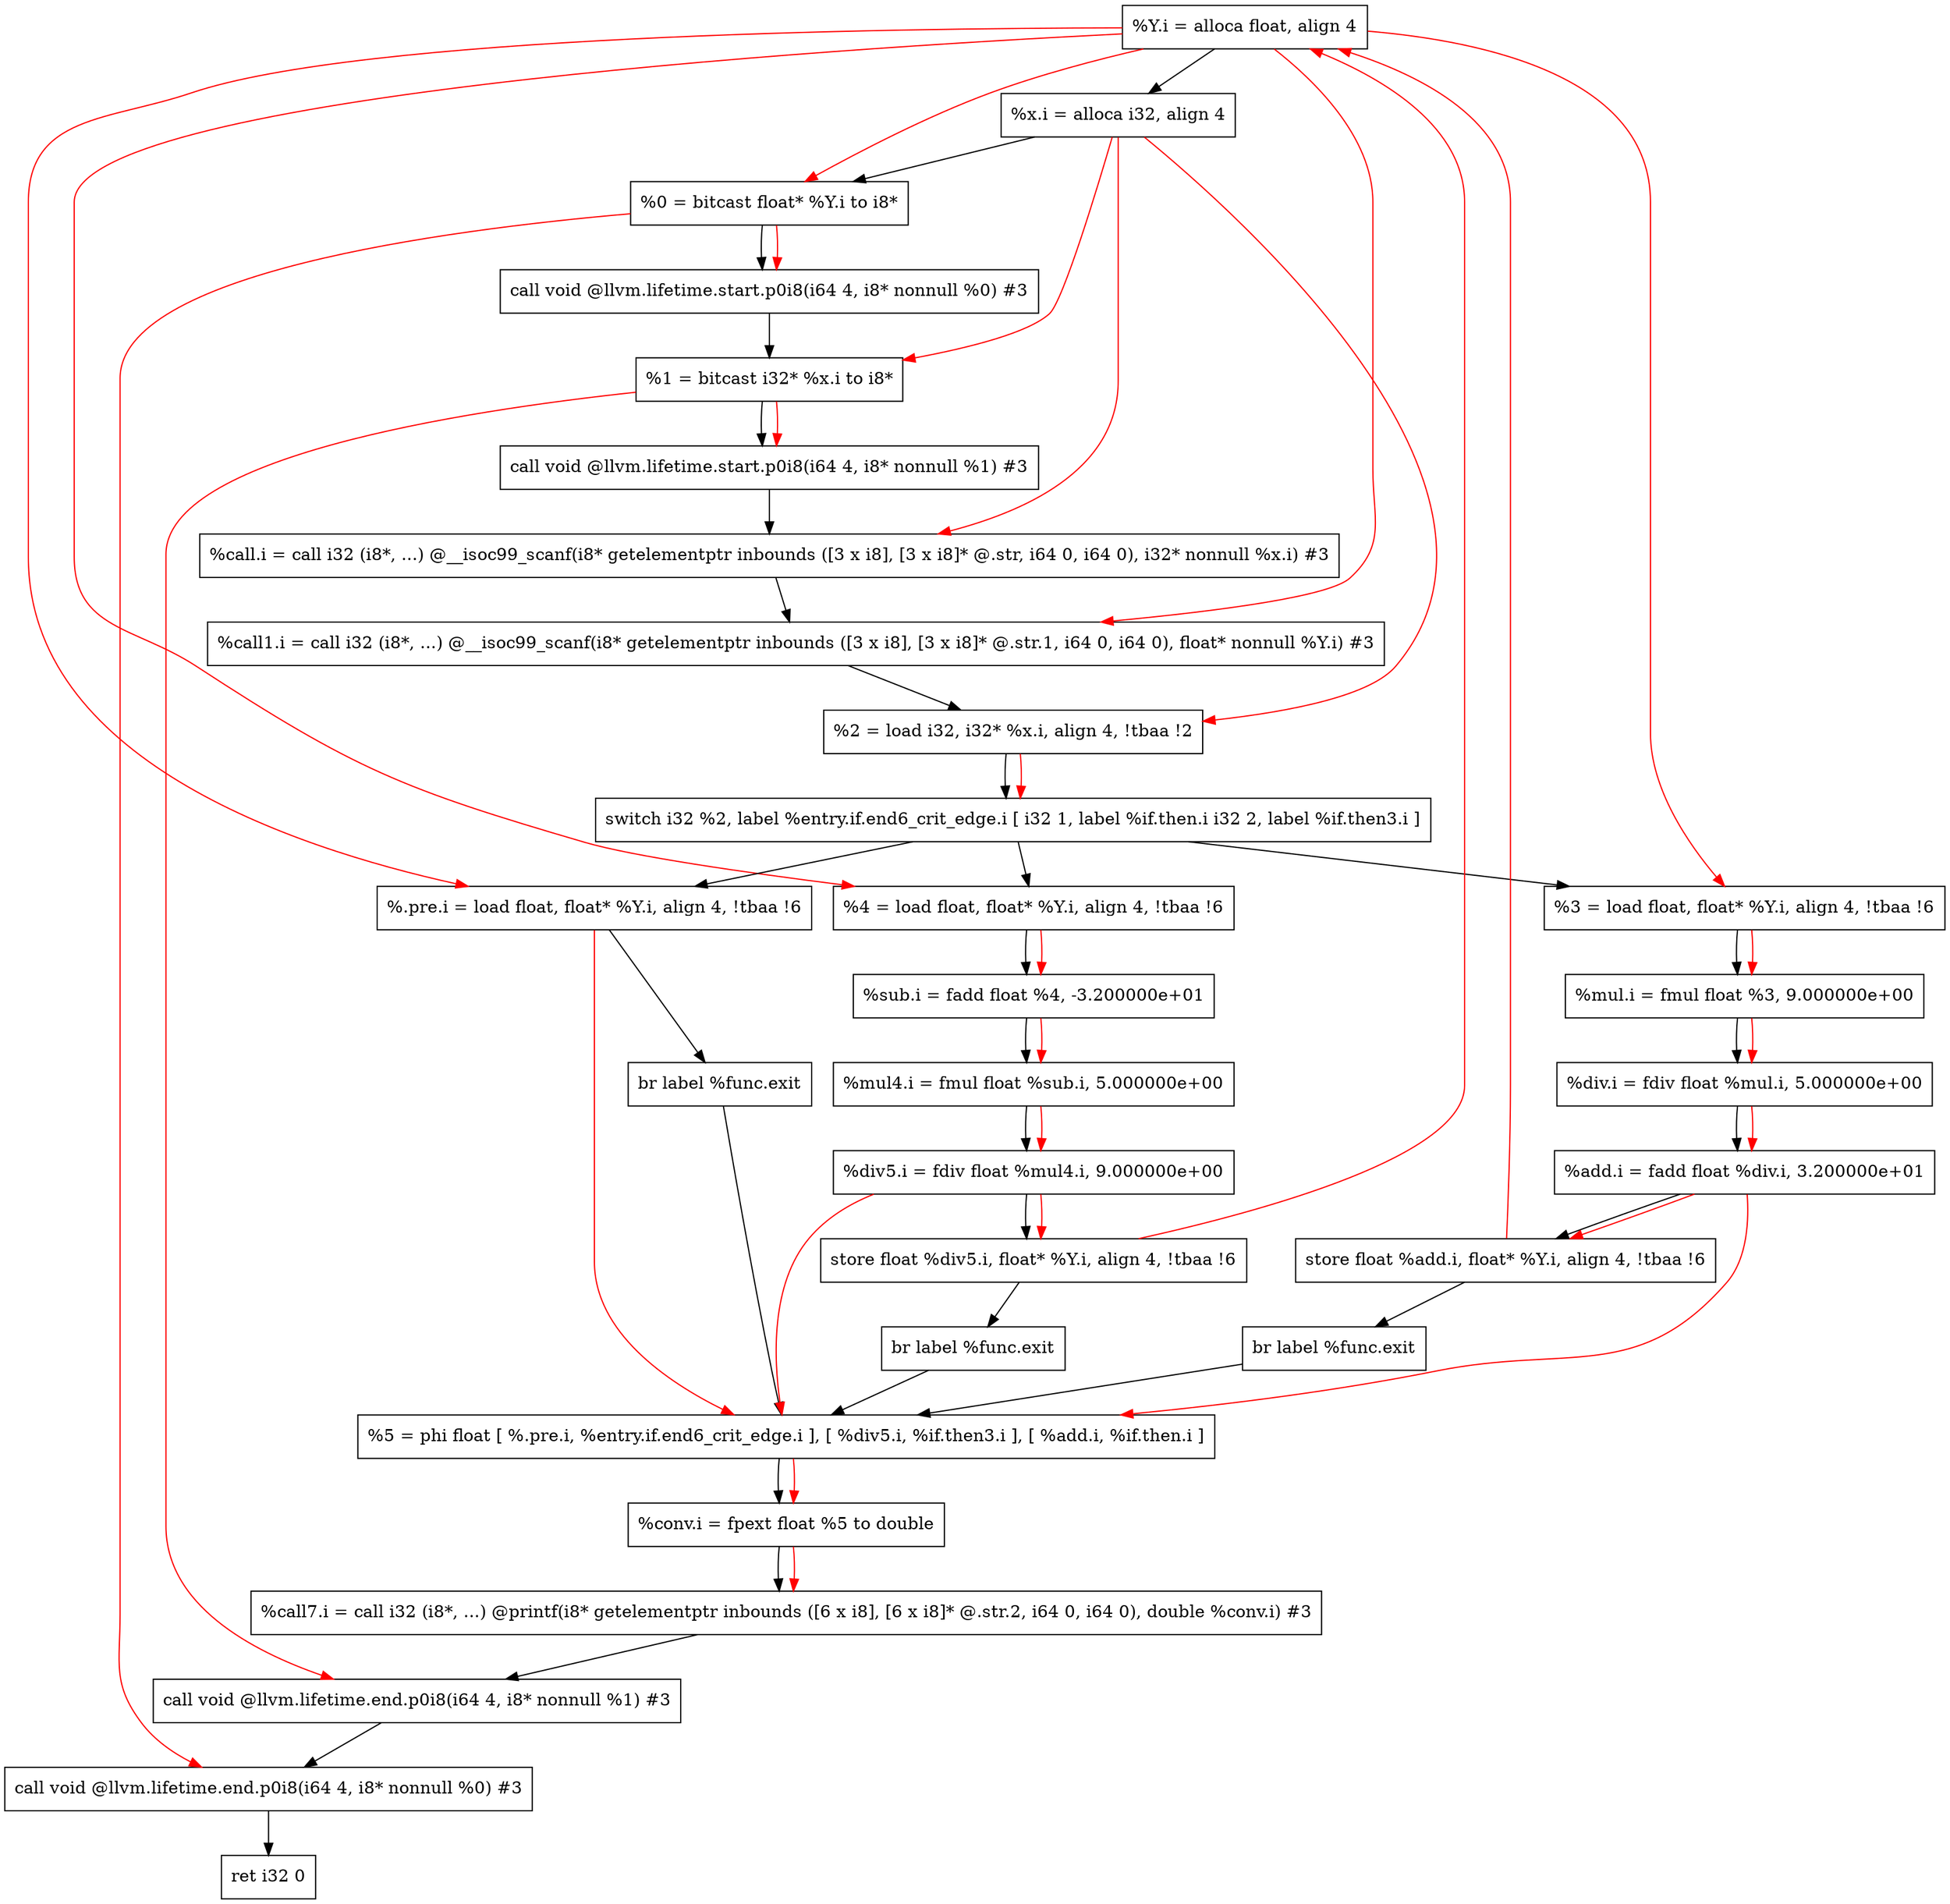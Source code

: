 digraph "CDFG for'main' function" {
	Node0x5640b63612d8[shape=record, label="  %Y.i = alloca float, align 4"];
	Node0x5640b635e148[shape=record, label="  %x.i = alloca i32, align 4"];
	Node0x5640b6361c98[shape=record, label="  %0 = bitcast float* %Y.i to i8*"];
	Node0x5640b6361dd8[shape=record, label="  call void @llvm.lifetime.start.p0i8(i64 4, i8* nonnull %0) #3"];
	Node0x5640b6361e98[shape=record, label="  %1 = bitcast i32* %x.i to i8*"];
	Node0x5640b6361f48[shape=record, label="  call void @llvm.lifetime.start.p0i8(i64 4, i8* nonnull %1) #3"];
	Node0x5640b6362038[shape=record, label="  %call.i = call i32 (i8*, ...) @__isoc99_scanf(i8* getelementptr inbounds ([3 x i8], [3 x i8]* @.str, i64 0, i64 0), i32* nonnull %x.i) #3"];
	Node0x5640b6362148[shape=record, label="  %call1.i = call i32 (i8*, ...) @__isoc99_scanf(i8* getelementptr inbounds ([3 x i8], [3 x i8]* @.str.1, i64 0, i64 0), float* nonnull %Y.i) #3"];
	Node0x5640b6362228[shape=record, label="  %2 = load i32, i32* %x.i, align 4, !tbaa !2"];
	Node0x5640b6362b38[shape=record, label="  switch i32 %2, label %entry.if.end6_crit_edge.i [
    i32 1, label %if.then.i
    i32 2, label %if.then3.i
  ]"];
	Node0x5640b6362928[shape=record, label="  %.pre.i = load float, float* %Y.i, align 4, !tbaa !6"];
	Node0x5640b6362d48[shape=record, label="  br label %func.exit"];
	Node0x5640b6362a08[shape=record, label="  %3 = load float, float* %Y.i, align 4, !tbaa !6"];
	Node0x5640b6362de0[shape=record, label="  %mul.i = fmul float %3, 9.000000e+00"];
	Node0x5640b6362e70[shape=record, label="  %div.i = fdiv float %mul.i, 5.000000e+00"];
	Node0x5640b6362f00[shape=record, label="  %add.i = fadd float %div.i, 3.200000e+01"];
	Node0x5640b6363110[shape=record, label="  store float %add.i, float* %Y.i, align 4, !tbaa !6"];
	Node0x5640b6363178[shape=record, label="  br label %func.exit"];
	Node0x5640b6362ae8[shape=record, label="  %4 = load float, float* %Y.i, align 4, !tbaa !6"];
	Node0x5640b6363260[shape=record, label="  %sub.i = fadd float %4, -3.200000e+01"];
	Node0x5640b63632f0[shape=record, label="  %mul4.i = fmul float %sub.i, 5.000000e+00"];
	Node0x5640b6363380[shape=record, label="  %div5.i = fdiv float %mul4.i, 9.000000e+00"];
	Node0x5640b63633f0[shape=record, label="  store float %div5.i, float* %Y.i, align 4, !tbaa !6"];
	Node0x5640b6363458[shape=record, label="  br label %func.exit"];
	Node0x5640b63634a8[shape=record, label="  %5 = phi float [ %.pre.i, %entry.if.end6_crit_edge.i ], [ %div5.i, %if.then3.i ], [ %add.i, %if.then.i ]"];
	Node0x5640b6362ce8[shape=record, label="  %conv.i = fpext float %5 to double"];
	Node0x5640b63635e8[shape=record, label="  %call7.i = call i32 (i8*, ...) @printf(i8* getelementptr inbounds ([6 x i8], [6 x i8]* @.str.2, i64 0, i64 0), double %conv.i) #3"];
	Node0x5640b6363758[shape=record, label="  call void @llvm.lifetime.end.p0i8(i64 4, i8* nonnull %1) #3"];
	Node0x5640b6363868[shape=record, label="  call void @llvm.lifetime.end.p0i8(i64 4, i8* nonnull %0) #3"];
	Node0x5640b6363928[shape=record, label="  ret i32 0"];
	Node0x5640b63612d8 -> Node0x5640b635e148
	Node0x5640b635e148 -> Node0x5640b6361c98
	Node0x5640b6361c98 -> Node0x5640b6361dd8
	Node0x5640b6361dd8 -> Node0x5640b6361e98
	Node0x5640b6361e98 -> Node0x5640b6361f48
	Node0x5640b6361f48 -> Node0x5640b6362038
	Node0x5640b6362038 -> Node0x5640b6362148
	Node0x5640b6362148 -> Node0x5640b6362228
	Node0x5640b6362228 -> Node0x5640b6362b38
	Node0x5640b6362b38 -> Node0x5640b6362928
	Node0x5640b6362b38 -> Node0x5640b6362a08
	Node0x5640b6362b38 -> Node0x5640b6362ae8
	Node0x5640b6362928 -> Node0x5640b6362d48
	Node0x5640b6362d48 -> Node0x5640b63634a8
	Node0x5640b6362a08 -> Node0x5640b6362de0
	Node0x5640b6362de0 -> Node0x5640b6362e70
	Node0x5640b6362e70 -> Node0x5640b6362f00
	Node0x5640b6362f00 -> Node0x5640b6363110
	Node0x5640b6363110 -> Node0x5640b6363178
	Node0x5640b6363178 -> Node0x5640b63634a8
	Node0x5640b6362ae8 -> Node0x5640b6363260
	Node0x5640b6363260 -> Node0x5640b63632f0
	Node0x5640b63632f0 -> Node0x5640b6363380
	Node0x5640b6363380 -> Node0x5640b63633f0
	Node0x5640b63633f0 -> Node0x5640b6363458
	Node0x5640b6363458 -> Node0x5640b63634a8
	Node0x5640b63634a8 -> Node0x5640b6362ce8
	Node0x5640b6362ce8 -> Node0x5640b63635e8
	Node0x5640b63635e8 -> Node0x5640b6363758
	Node0x5640b6363758 -> Node0x5640b6363868
	Node0x5640b6363868 -> Node0x5640b6363928
edge [color=red]
	Node0x5640b63612d8 -> Node0x5640b6361c98
	Node0x5640b6361c98 -> Node0x5640b6361dd8
	Node0x5640b635e148 -> Node0x5640b6361e98
	Node0x5640b6361e98 -> Node0x5640b6361f48
	Node0x5640b635e148 -> Node0x5640b6362038
	Node0x5640b63612d8 -> Node0x5640b6362148
	Node0x5640b635e148 -> Node0x5640b6362228
	Node0x5640b6362228 -> Node0x5640b6362b38
	Node0x5640b63612d8 -> Node0x5640b6362928
	Node0x5640b63612d8 -> Node0x5640b6362a08
	Node0x5640b6362a08 -> Node0x5640b6362de0
	Node0x5640b6362de0 -> Node0x5640b6362e70
	Node0x5640b6362e70 -> Node0x5640b6362f00
	Node0x5640b6362f00 -> Node0x5640b6363110
	Node0x5640b6363110 -> Node0x5640b63612d8
	Node0x5640b63612d8 -> Node0x5640b6362ae8
	Node0x5640b6362ae8 -> Node0x5640b6363260
	Node0x5640b6363260 -> Node0x5640b63632f0
	Node0x5640b63632f0 -> Node0x5640b6363380
	Node0x5640b6363380 -> Node0x5640b63633f0
	Node0x5640b63633f0 -> Node0x5640b63612d8
	Node0x5640b6362928 -> Node0x5640b63634a8
	Node0x5640b6363380 -> Node0x5640b63634a8
	Node0x5640b6362f00 -> Node0x5640b63634a8
	Node0x5640b63634a8 -> Node0x5640b6362ce8
	Node0x5640b6362ce8 -> Node0x5640b63635e8
	Node0x5640b6361e98 -> Node0x5640b6363758
	Node0x5640b6361c98 -> Node0x5640b6363868
}
